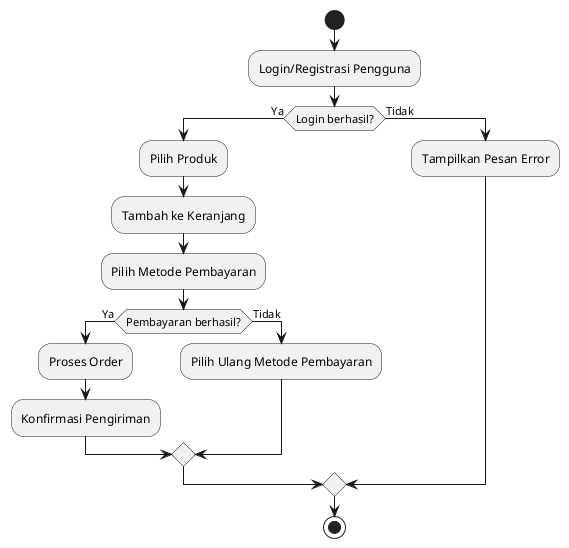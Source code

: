 @startuml
start

:Login/Registrasi Pengguna;

if (Login berhasil?) then (Ya)
    :Pilih Produk;
    :Tambah ke Keranjang;
    :Pilih Metode Pembayaran;
    
    if (Pembayaran berhasil?) then (Ya)
        :Proses Order;
        :Konfirmasi Pengiriman;
    else (Tidak)
        :Pilih Ulang Metode Pembayaran;
    endif
    
else (Tidak)
    :Tampilkan Pesan Error;
endif

stop
@enduml
